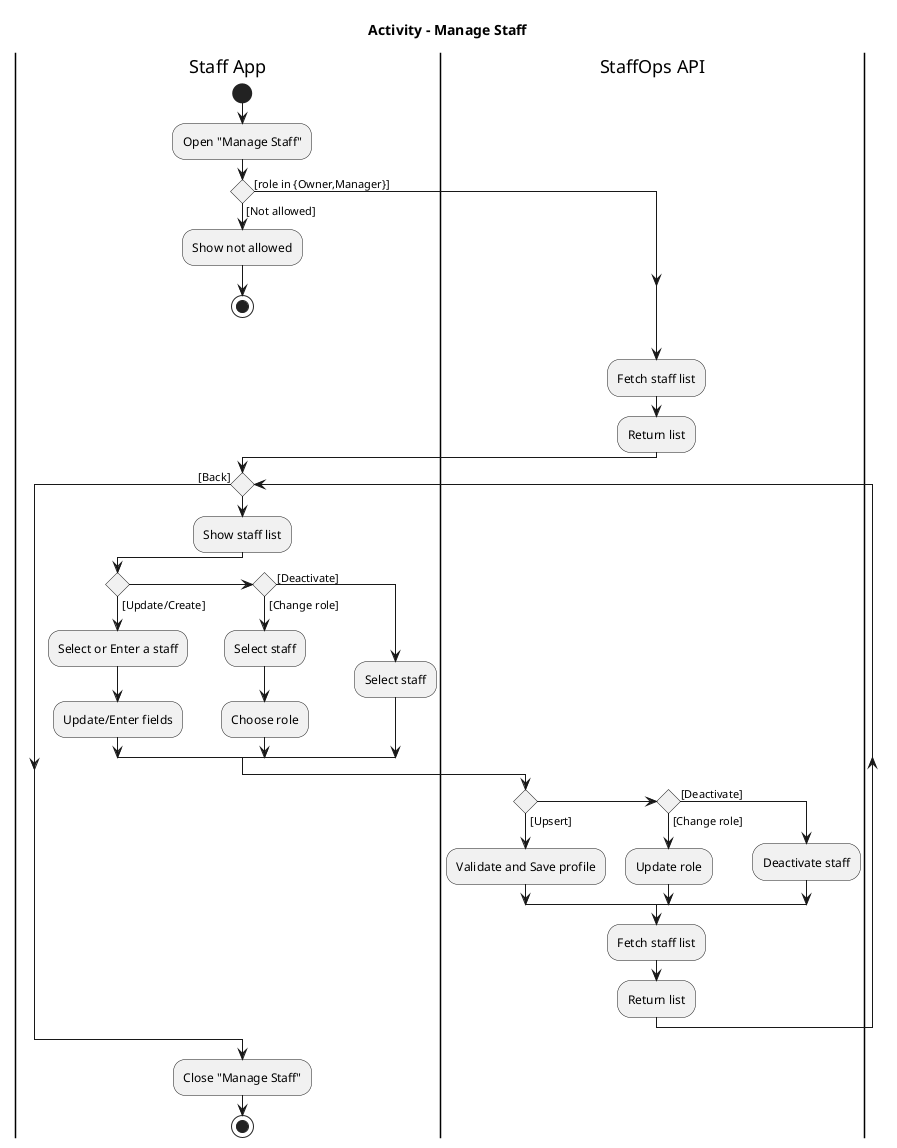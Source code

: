 @startuml Activity_OwnerManager_Manage_Staff
title Activity - Manage Staff

|Staff App|
start
:Open "Manage Staff";

if () then ([role in {Owner,Manager}])
else ([Not allowed])
  :Show not allowed;
  stop
endif

|StaffOps API|
:Fetch staff list;
:Return list;

|Staff App|
while ()
    |Staff App|
    :Show staff list;

    if () then ([Update/Create])
        :Select or Enter a staff;
        :Update/Enter fields;
    elseif () then ([Change role])
        :Select staff;
        :Choose role;
    else ([Deactivate])
        :Select staff;
    endif

    |StaffOps API|
    if () then ([Upsert])
        :Validate and Save profile;
    elseif () then ([Change role])
        :Update role;
    else ([Deactivate])
        :Deactivate staff;
    endif
    :Fetch staff list;
    :Return list;
endwhile ([Back])

|Staff App|
:Close "Manage Staff";
stop
@enduml
